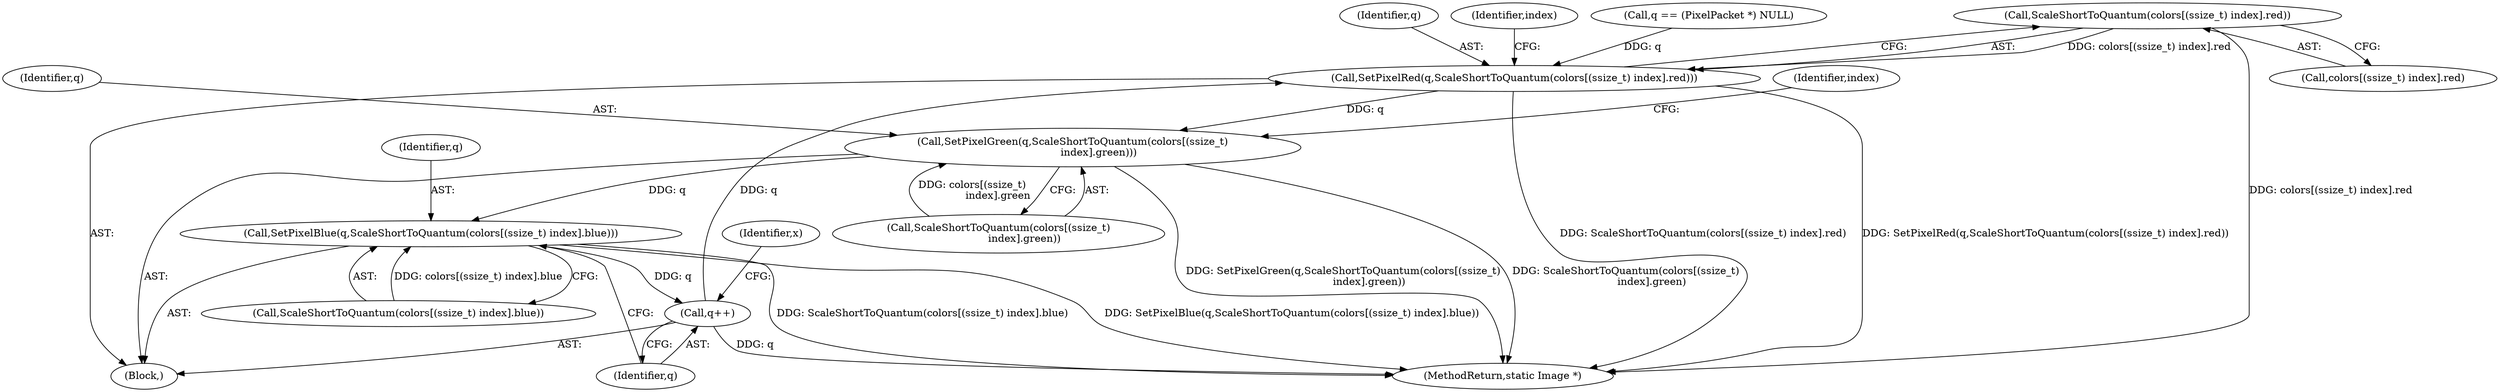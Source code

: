 digraph "0_ImageMagick6_f663dfb8431c97d95682a2b533cca1c8233d21b4@array" {
"1001365" [label="(Call,ScaleShortToQuantum(colors[(ssize_t) index].red))"];
"1001363" [label="(Call,SetPixelRed(q,ScaleShortToQuantum(colors[(ssize_t) index].red)))"];
"1001384" [label="(Call,SetPixelGreen(q,ScaleShortToQuantum(colors[(ssize_t)\n                index].green)))"];
"1001405" [label="(Call,SetPixelBlue(q,ScaleShortToQuantum(colors[(ssize_t) index].blue)))"];
"1001415" [label="(Call,q++)"];
"1001341" [label="(Block,)"];
"1001363" [label="(Call,SetPixelRed(q,ScaleShortToQuantum(colors[(ssize_t) index].red)))"];
"1001406" [label="(Identifier,q)"];
"1001407" [label="(Call,ScaleShortToQuantum(colors[(ssize_t) index].blue))"];
"1001364" [label="(Identifier,q)"];
"1001365" [label="(Call,ScaleShortToQuantum(colors[(ssize_t) index].red))"];
"1001374" [label="(Identifier,index)"];
"1001322" [label="(Call,q == (PixelPacket *) NULL)"];
"1001384" [label="(Call,SetPixelGreen(q,ScaleShortToQuantum(colors[(ssize_t)\n                index].green)))"];
"1001415" [label="(Call,q++)"];
"1001366" [label="(Call,colors[(ssize_t) index].red)"];
"1001386" [label="(Call,ScaleShortToQuantum(colors[(ssize_t)\n                index].green))"];
"1001385" [label="(Identifier,q)"];
"1001405" [label="(Call,SetPixelBlue(q,ScaleShortToQuantum(colors[(ssize_t) index].blue)))"];
"1001416" [label="(Identifier,q)"];
"1001340" [label="(Identifier,x)"];
"1001395" [label="(Identifier,index)"];
"1001840" [label="(MethodReturn,static Image *)"];
"1001365" -> "1001363"  [label="AST: "];
"1001365" -> "1001366"  [label="CFG: "];
"1001366" -> "1001365"  [label="AST: "];
"1001363" -> "1001365"  [label="CFG: "];
"1001365" -> "1001840"  [label="DDG: colors[(ssize_t) index].red"];
"1001365" -> "1001363"  [label="DDG: colors[(ssize_t) index].red"];
"1001363" -> "1001341"  [label="AST: "];
"1001364" -> "1001363"  [label="AST: "];
"1001374" -> "1001363"  [label="CFG: "];
"1001363" -> "1001840"  [label="DDG: SetPixelRed(q,ScaleShortToQuantum(colors[(ssize_t) index].red))"];
"1001363" -> "1001840"  [label="DDG: ScaleShortToQuantum(colors[(ssize_t) index].red)"];
"1001322" -> "1001363"  [label="DDG: q"];
"1001415" -> "1001363"  [label="DDG: q"];
"1001363" -> "1001384"  [label="DDG: q"];
"1001384" -> "1001341"  [label="AST: "];
"1001384" -> "1001386"  [label="CFG: "];
"1001385" -> "1001384"  [label="AST: "];
"1001386" -> "1001384"  [label="AST: "];
"1001395" -> "1001384"  [label="CFG: "];
"1001384" -> "1001840"  [label="DDG: SetPixelGreen(q,ScaleShortToQuantum(colors[(ssize_t)\n                index].green))"];
"1001384" -> "1001840"  [label="DDG: ScaleShortToQuantum(colors[(ssize_t)\n                index].green)"];
"1001386" -> "1001384"  [label="DDG: colors[(ssize_t)\n                index].green"];
"1001384" -> "1001405"  [label="DDG: q"];
"1001405" -> "1001341"  [label="AST: "];
"1001405" -> "1001407"  [label="CFG: "];
"1001406" -> "1001405"  [label="AST: "];
"1001407" -> "1001405"  [label="AST: "];
"1001416" -> "1001405"  [label="CFG: "];
"1001405" -> "1001840"  [label="DDG: SetPixelBlue(q,ScaleShortToQuantum(colors[(ssize_t) index].blue))"];
"1001405" -> "1001840"  [label="DDG: ScaleShortToQuantum(colors[(ssize_t) index].blue)"];
"1001407" -> "1001405"  [label="DDG: colors[(ssize_t) index].blue"];
"1001405" -> "1001415"  [label="DDG: q"];
"1001415" -> "1001341"  [label="AST: "];
"1001415" -> "1001416"  [label="CFG: "];
"1001416" -> "1001415"  [label="AST: "];
"1001340" -> "1001415"  [label="CFG: "];
"1001415" -> "1001840"  [label="DDG: q"];
}
